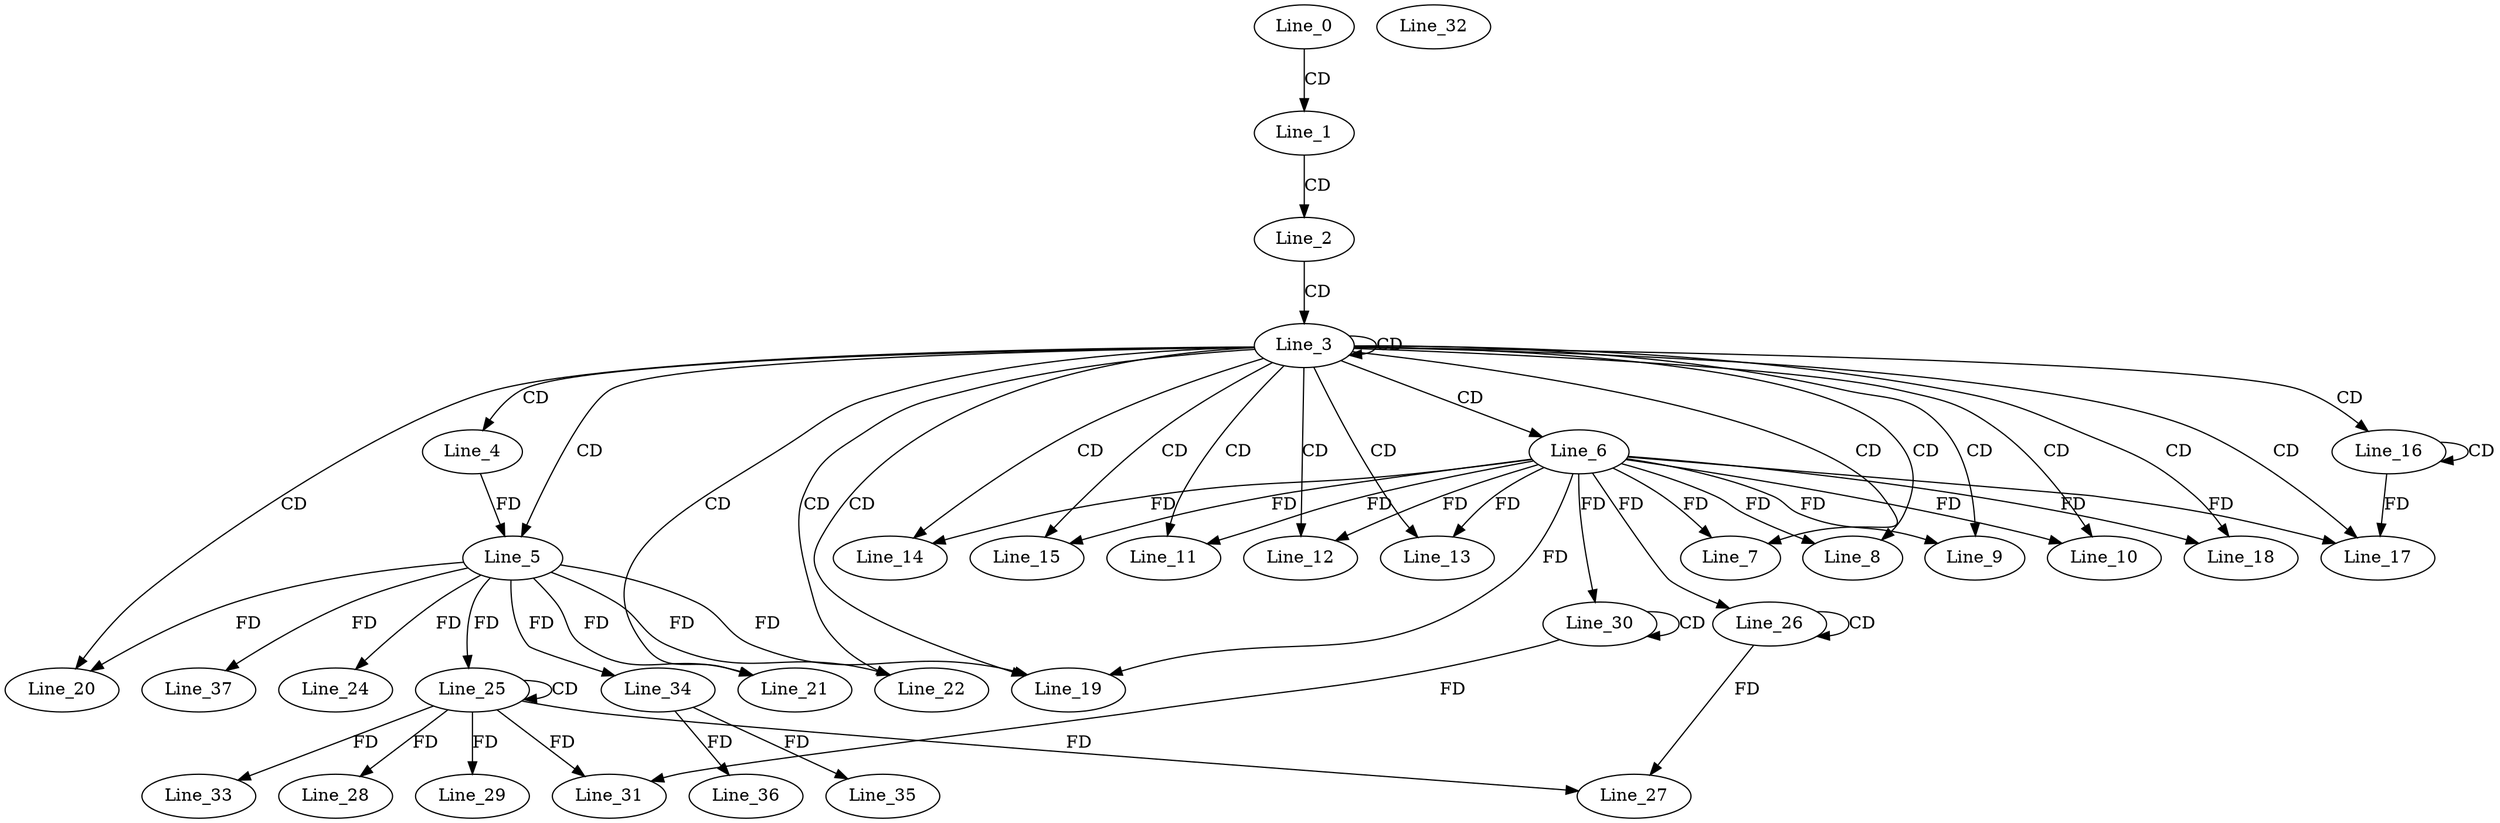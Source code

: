digraph G {
  Line_0;
  Line_1;
  Line_2;
  Line_3;
  Line_3;
  Line_4;
  Line_5;
  Line_5;
  Line_6;
  Line_7;
  Line_8;
  Line_9;
  Line_10;
  Line_11;
  Line_12;
  Line_13;
  Line_14;
  Line_15;
  Line_16;
  Line_16;
  Line_17;
  Line_18;
  Line_19;
  Line_19;
  Line_20;
  Line_21;
  Line_22;
  Line_24;
  Line_25;
  Line_25;
  Line_26;
  Line_26;
  Line_27;
  Line_28;
  Line_29;
  Line_30;
  Line_30;
  Line_31;
  Line_32;
  Line_33;
  Line_34;
  Line_34;
  Line_35;
  Line_36;
  Line_37;
  Line_0 -> Line_1 [ label="CD" ];
  Line_1 -> Line_2 [ label="CD" ];
  Line_2 -> Line_3 [ label="CD" ];
  Line_3 -> Line_3 [ label="CD" ];
  Line_3 -> Line_4 [ label="CD" ];
  Line_3 -> Line_5 [ label="CD" ];
  Line_4 -> Line_5 [ label="FD" ];
  Line_3 -> Line_6 [ label="CD" ];
  Line_3 -> Line_7 [ label="CD" ];
  Line_6 -> Line_7 [ label="FD" ];
  Line_3 -> Line_8 [ label="CD" ];
  Line_6 -> Line_8 [ label="FD" ];
  Line_3 -> Line_9 [ label="CD" ];
  Line_6 -> Line_9 [ label="FD" ];
  Line_3 -> Line_10 [ label="CD" ];
  Line_6 -> Line_10 [ label="FD" ];
  Line_3 -> Line_11 [ label="CD" ];
  Line_6 -> Line_11 [ label="FD" ];
  Line_3 -> Line_12 [ label="CD" ];
  Line_6 -> Line_12 [ label="FD" ];
  Line_3 -> Line_13 [ label="CD" ];
  Line_6 -> Line_13 [ label="FD" ];
  Line_3 -> Line_14 [ label="CD" ];
  Line_6 -> Line_14 [ label="FD" ];
  Line_3 -> Line_15 [ label="CD" ];
  Line_6 -> Line_15 [ label="FD" ];
  Line_3 -> Line_16 [ label="CD" ];
  Line_16 -> Line_16 [ label="CD" ];
  Line_3 -> Line_17 [ label="CD" ];
  Line_6 -> Line_17 [ label="FD" ];
  Line_16 -> Line_17 [ label="FD" ];
  Line_3 -> Line_18 [ label="CD" ];
  Line_6 -> Line_18 [ label="FD" ];
  Line_3 -> Line_19 [ label="CD" ];
  Line_5 -> Line_19 [ label="FD" ];
  Line_6 -> Line_19 [ label="FD" ];
  Line_3 -> Line_20 [ label="CD" ];
  Line_5 -> Line_20 [ label="FD" ];
  Line_3 -> Line_21 [ label="CD" ];
  Line_5 -> Line_21 [ label="FD" ];
  Line_3 -> Line_22 [ label="CD" ];
  Line_5 -> Line_22 [ label="FD" ];
  Line_5 -> Line_24 [ label="FD" ];
  Line_25 -> Line_25 [ label="CD" ];
  Line_5 -> Line_25 [ label="FD" ];
  Line_26 -> Line_26 [ label="CD" ];
  Line_6 -> Line_26 [ label="FD" ];
  Line_25 -> Line_27 [ label="FD" ];
  Line_26 -> Line_27 [ label="FD" ];
  Line_25 -> Line_28 [ label="FD" ];
  Line_25 -> Line_29 [ label="FD" ];
  Line_30 -> Line_30 [ label="CD" ];
  Line_6 -> Line_30 [ label="FD" ];
  Line_25 -> Line_31 [ label="FD" ];
  Line_30 -> Line_31 [ label="FD" ];
  Line_25 -> Line_33 [ label="FD" ];
  Line_5 -> Line_34 [ label="FD" ];
  Line_34 -> Line_35 [ label="FD" ];
  Line_34 -> Line_36 [ label="FD" ];
  Line_5 -> Line_37 [ label="FD" ];
}
